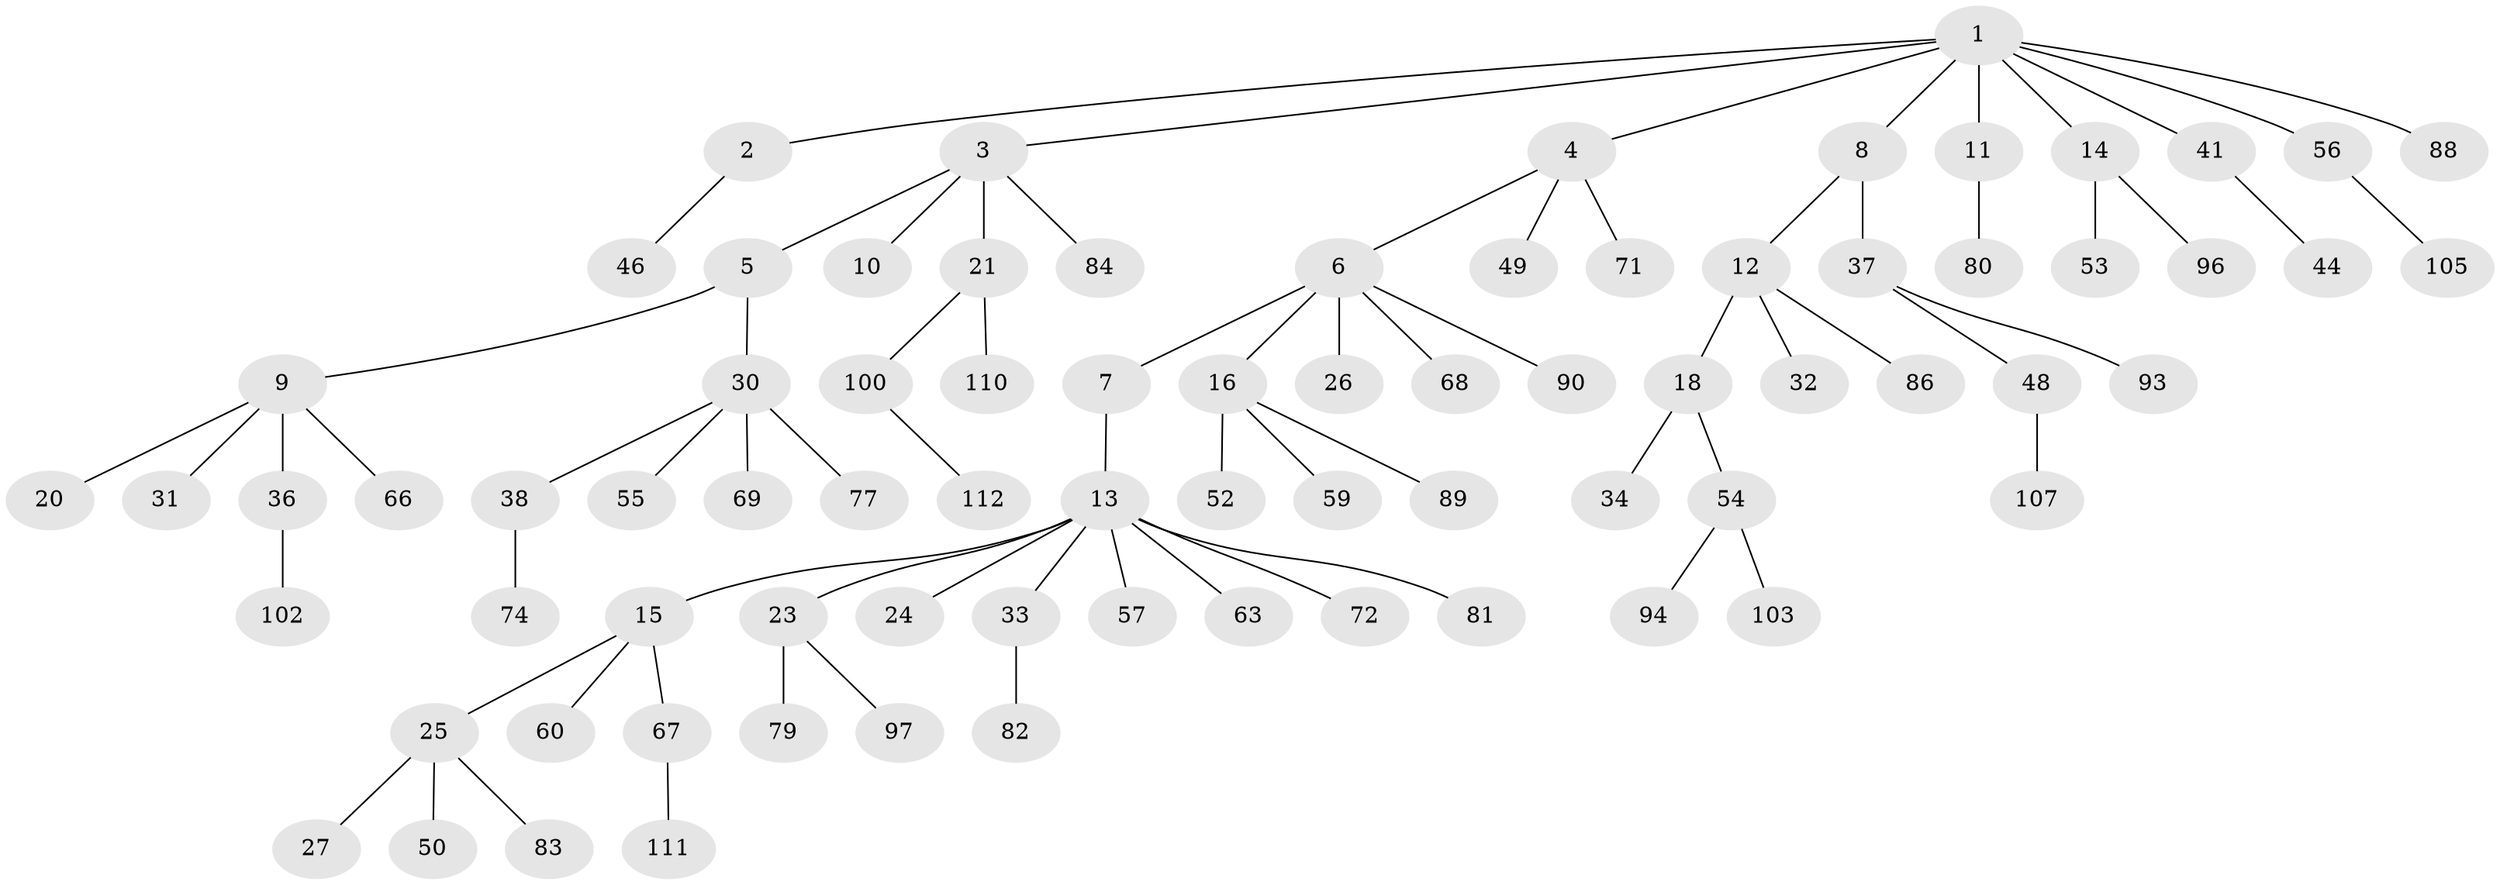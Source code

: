 // original degree distribution, {7: 0.008928571428571428, 3: 0.14285714285714285, 6: 0.026785714285714284, 4: 0.03571428571428571, 5: 0.017857142857142856, 1: 0.5089285714285714, 2: 0.25, 10: 0.008928571428571428}
// Generated by graph-tools (version 1.1) at 2025/11/02/27/25 16:11:25]
// undirected, 77 vertices, 76 edges
graph export_dot {
graph [start="1"]
  node [color=gray90,style=filled];
  1 [super="+39"];
  2 [super="+101"];
  3 [super="+28"];
  4 [super="+29"];
  5;
  6 [super="+17"];
  7 [super="+104"];
  8 [super="+47"];
  9 [super="+19"];
  10;
  11 [super="+75"];
  12 [super="+35"];
  13 [super="+62"];
  14 [super="+87"];
  15 [super="+22"];
  16 [super="+51"];
  18 [super="+45"];
  20;
  21 [super="+58"];
  23 [super="+40"];
  24 [super="+42"];
  25 [super="+43"];
  26;
  27 [super="+85"];
  30 [super="+73"];
  31;
  32;
  33 [super="+61"];
  34;
  36 [super="+78"];
  37;
  38 [super="+108"];
  41;
  44 [super="+64"];
  46;
  48 [super="+76"];
  49;
  50;
  52 [super="+91"];
  53;
  54 [super="+65"];
  55;
  56;
  57 [super="+70"];
  59;
  60;
  63;
  66;
  67;
  68;
  69 [super="+95"];
  71;
  72;
  74;
  77 [super="+99"];
  79;
  80;
  81;
  82 [super="+92"];
  83;
  84;
  86;
  88;
  89;
  90;
  93 [super="+106"];
  94;
  96 [super="+98"];
  97;
  100 [super="+109"];
  102;
  103;
  105;
  107;
  110;
  111;
  112;
  1 -- 2;
  1 -- 3;
  1 -- 4;
  1 -- 8;
  1 -- 11;
  1 -- 14;
  1 -- 56;
  1 -- 88;
  1 -- 41;
  2 -- 46;
  3 -- 5;
  3 -- 10;
  3 -- 21;
  3 -- 84;
  4 -- 6;
  4 -- 71;
  4 -- 49;
  5 -- 9;
  5 -- 30;
  6 -- 7;
  6 -- 16;
  6 -- 26;
  6 -- 68;
  6 -- 90;
  7 -- 13;
  8 -- 12;
  8 -- 37;
  9 -- 31;
  9 -- 36;
  9 -- 66;
  9 -- 20;
  11 -- 80;
  12 -- 18;
  12 -- 32;
  12 -- 86;
  13 -- 15;
  13 -- 23;
  13 -- 24;
  13 -- 33;
  13 -- 57;
  13 -- 63;
  13 -- 72;
  13 -- 81;
  14 -- 53;
  14 -- 96;
  15 -- 67;
  15 -- 25;
  15 -- 60;
  16 -- 59;
  16 -- 89;
  16 -- 52;
  18 -- 34;
  18 -- 54;
  21 -- 110;
  21 -- 100;
  23 -- 97;
  23 -- 79;
  25 -- 27;
  25 -- 50;
  25 -- 83;
  30 -- 38;
  30 -- 55;
  30 -- 69;
  30 -- 77;
  33 -- 82;
  36 -- 102;
  37 -- 48;
  37 -- 93;
  38 -- 74;
  41 -- 44;
  48 -- 107;
  54 -- 94;
  54 -- 103;
  56 -- 105;
  67 -- 111;
  100 -- 112;
}
